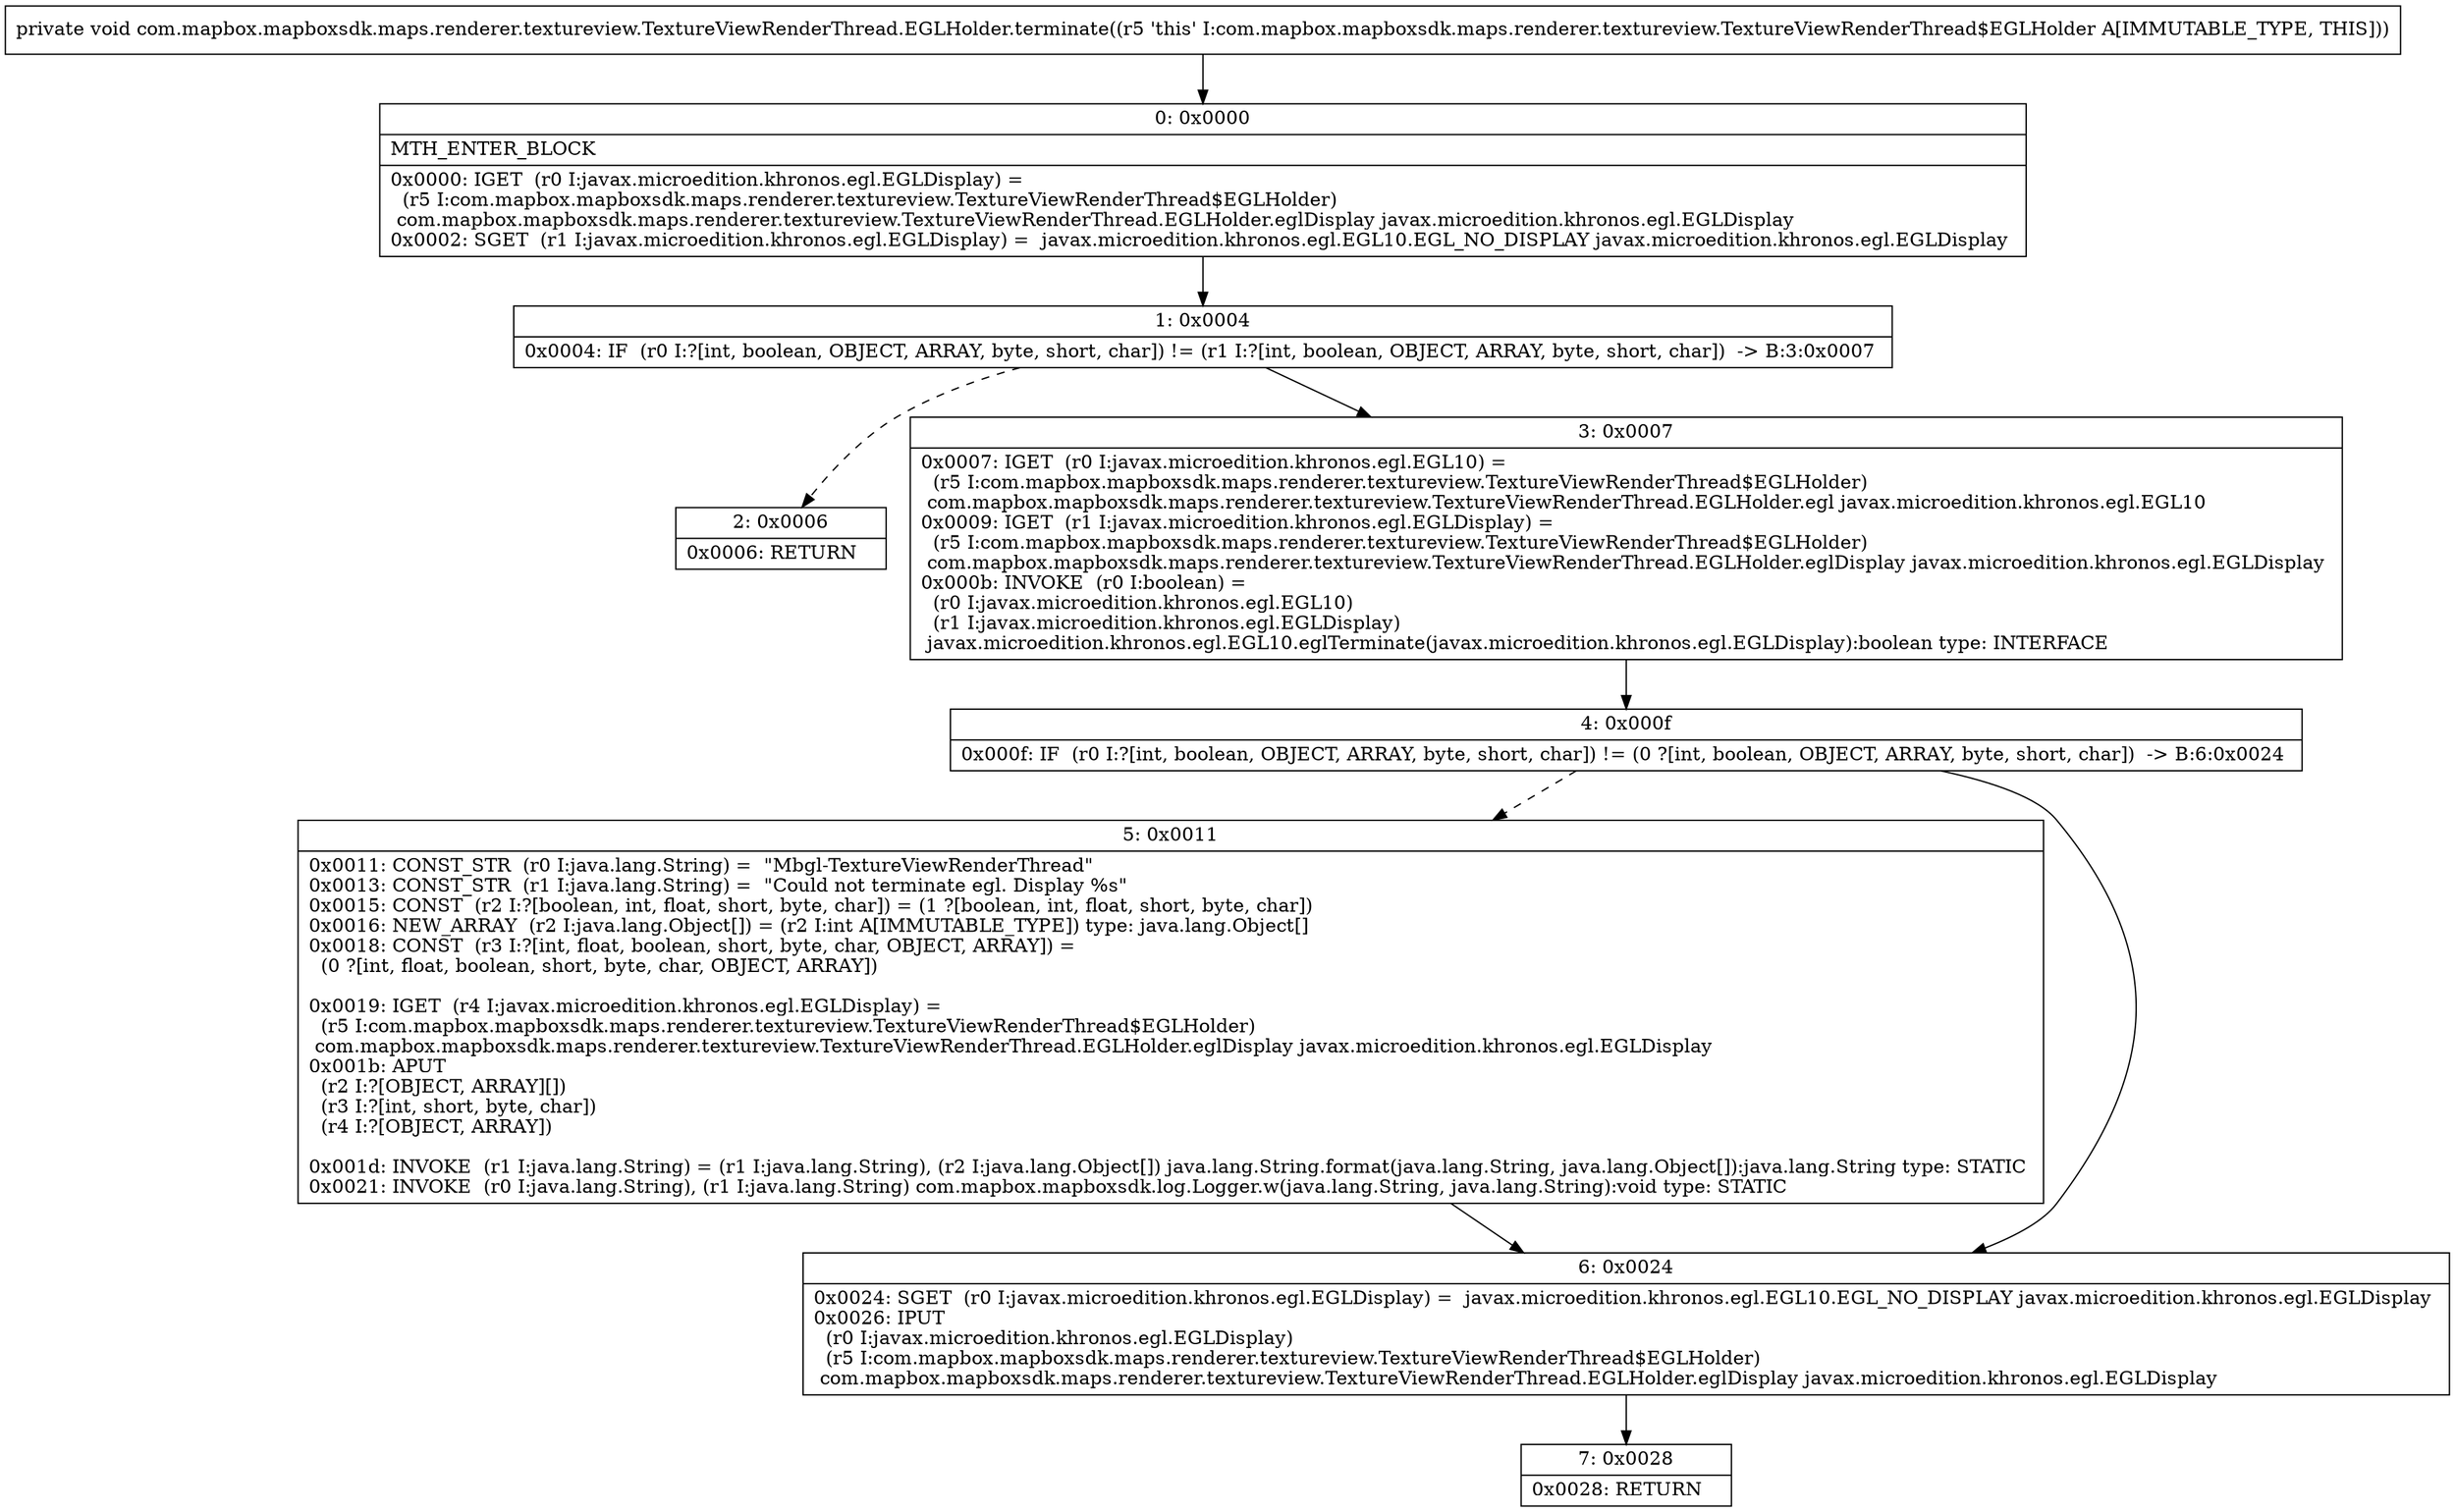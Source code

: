 digraph "CFG forcom.mapbox.mapboxsdk.maps.renderer.textureview.TextureViewRenderThread.EGLHolder.terminate()V" {
Node_0 [shape=record,label="{0\:\ 0x0000|MTH_ENTER_BLOCK\l|0x0000: IGET  (r0 I:javax.microedition.khronos.egl.EGLDisplay) = \l  (r5 I:com.mapbox.mapboxsdk.maps.renderer.textureview.TextureViewRenderThread$EGLHolder)\l com.mapbox.mapboxsdk.maps.renderer.textureview.TextureViewRenderThread.EGLHolder.eglDisplay javax.microedition.khronos.egl.EGLDisplay \l0x0002: SGET  (r1 I:javax.microedition.khronos.egl.EGLDisplay) =  javax.microedition.khronos.egl.EGL10.EGL_NO_DISPLAY javax.microedition.khronos.egl.EGLDisplay \l}"];
Node_1 [shape=record,label="{1\:\ 0x0004|0x0004: IF  (r0 I:?[int, boolean, OBJECT, ARRAY, byte, short, char]) != (r1 I:?[int, boolean, OBJECT, ARRAY, byte, short, char])  \-\> B:3:0x0007 \l}"];
Node_2 [shape=record,label="{2\:\ 0x0006|0x0006: RETURN   \l}"];
Node_3 [shape=record,label="{3\:\ 0x0007|0x0007: IGET  (r0 I:javax.microedition.khronos.egl.EGL10) = \l  (r5 I:com.mapbox.mapboxsdk.maps.renderer.textureview.TextureViewRenderThread$EGLHolder)\l com.mapbox.mapboxsdk.maps.renderer.textureview.TextureViewRenderThread.EGLHolder.egl javax.microedition.khronos.egl.EGL10 \l0x0009: IGET  (r1 I:javax.microedition.khronos.egl.EGLDisplay) = \l  (r5 I:com.mapbox.mapboxsdk.maps.renderer.textureview.TextureViewRenderThread$EGLHolder)\l com.mapbox.mapboxsdk.maps.renderer.textureview.TextureViewRenderThread.EGLHolder.eglDisplay javax.microedition.khronos.egl.EGLDisplay \l0x000b: INVOKE  (r0 I:boolean) = \l  (r0 I:javax.microedition.khronos.egl.EGL10)\l  (r1 I:javax.microedition.khronos.egl.EGLDisplay)\l javax.microedition.khronos.egl.EGL10.eglTerminate(javax.microedition.khronos.egl.EGLDisplay):boolean type: INTERFACE \l}"];
Node_4 [shape=record,label="{4\:\ 0x000f|0x000f: IF  (r0 I:?[int, boolean, OBJECT, ARRAY, byte, short, char]) != (0 ?[int, boolean, OBJECT, ARRAY, byte, short, char])  \-\> B:6:0x0024 \l}"];
Node_5 [shape=record,label="{5\:\ 0x0011|0x0011: CONST_STR  (r0 I:java.lang.String) =  \"Mbgl\-TextureViewRenderThread\" \l0x0013: CONST_STR  (r1 I:java.lang.String) =  \"Could not terminate egl. Display %s\" \l0x0015: CONST  (r2 I:?[boolean, int, float, short, byte, char]) = (1 ?[boolean, int, float, short, byte, char]) \l0x0016: NEW_ARRAY  (r2 I:java.lang.Object[]) = (r2 I:int A[IMMUTABLE_TYPE]) type: java.lang.Object[] \l0x0018: CONST  (r3 I:?[int, float, boolean, short, byte, char, OBJECT, ARRAY]) = \l  (0 ?[int, float, boolean, short, byte, char, OBJECT, ARRAY])\l \l0x0019: IGET  (r4 I:javax.microedition.khronos.egl.EGLDisplay) = \l  (r5 I:com.mapbox.mapboxsdk.maps.renderer.textureview.TextureViewRenderThread$EGLHolder)\l com.mapbox.mapboxsdk.maps.renderer.textureview.TextureViewRenderThread.EGLHolder.eglDisplay javax.microedition.khronos.egl.EGLDisplay \l0x001b: APUT  \l  (r2 I:?[OBJECT, ARRAY][])\l  (r3 I:?[int, short, byte, char])\l  (r4 I:?[OBJECT, ARRAY])\l \l0x001d: INVOKE  (r1 I:java.lang.String) = (r1 I:java.lang.String), (r2 I:java.lang.Object[]) java.lang.String.format(java.lang.String, java.lang.Object[]):java.lang.String type: STATIC \l0x0021: INVOKE  (r0 I:java.lang.String), (r1 I:java.lang.String) com.mapbox.mapboxsdk.log.Logger.w(java.lang.String, java.lang.String):void type: STATIC \l}"];
Node_6 [shape=record,label="{6\:\ 0x0024|0x0024: SGET  (r0 I:javax.microedition.khronos.egl.EGLDisplay) =  javax.microedition.khronos.egl.EGL10.EGL_NO_DISPLAY javax.microedition.khronos.egl.EGLDisplay \l0x0026: IPUT  \l  (r0 I:javax.microedition.khronos.egl.EGLDisplay)\l  (r5 I:com.mapbox.mapboxsdk.maps.renderer.textureview.TextureViewRenderThread$EGLHolder)\l com.mapbox.mapboxsdk.maps.renderer.textureview.TextureViewRenderThread.EGLHolder.eglDisplay javax.microedition.khronos.egl.EGLDisplay \l}"];
Node_7 [shape=record,label="{7\:\ 0x0028|0x0028: RETURN   \l}"];
MethodNode[shape=record,label="{private void com.mapbox.mapboxsdk.maps.renderer.textureview.TextureViewRenderThread.EGLHolder.terminate((r5 'this' I:com.mapbox.mapboxsdk.maps.renderer.textureview.TextureViewRenderThread$EGLHolder A[IMMUTABLE_TYPE, THIS])) }"];
MethodNode -> Node_0;
Node_0 -> Node_1;
Node_1 -> Node_2[style=dashed];
Node_1 -> Node_3;
Node_3 -> Node_4;
Node_4 -> Node_5[style=dashed];
Node_4 -> Node_6;
Node_5 -> Node_6;
Node_6 -> Node_7;
}

